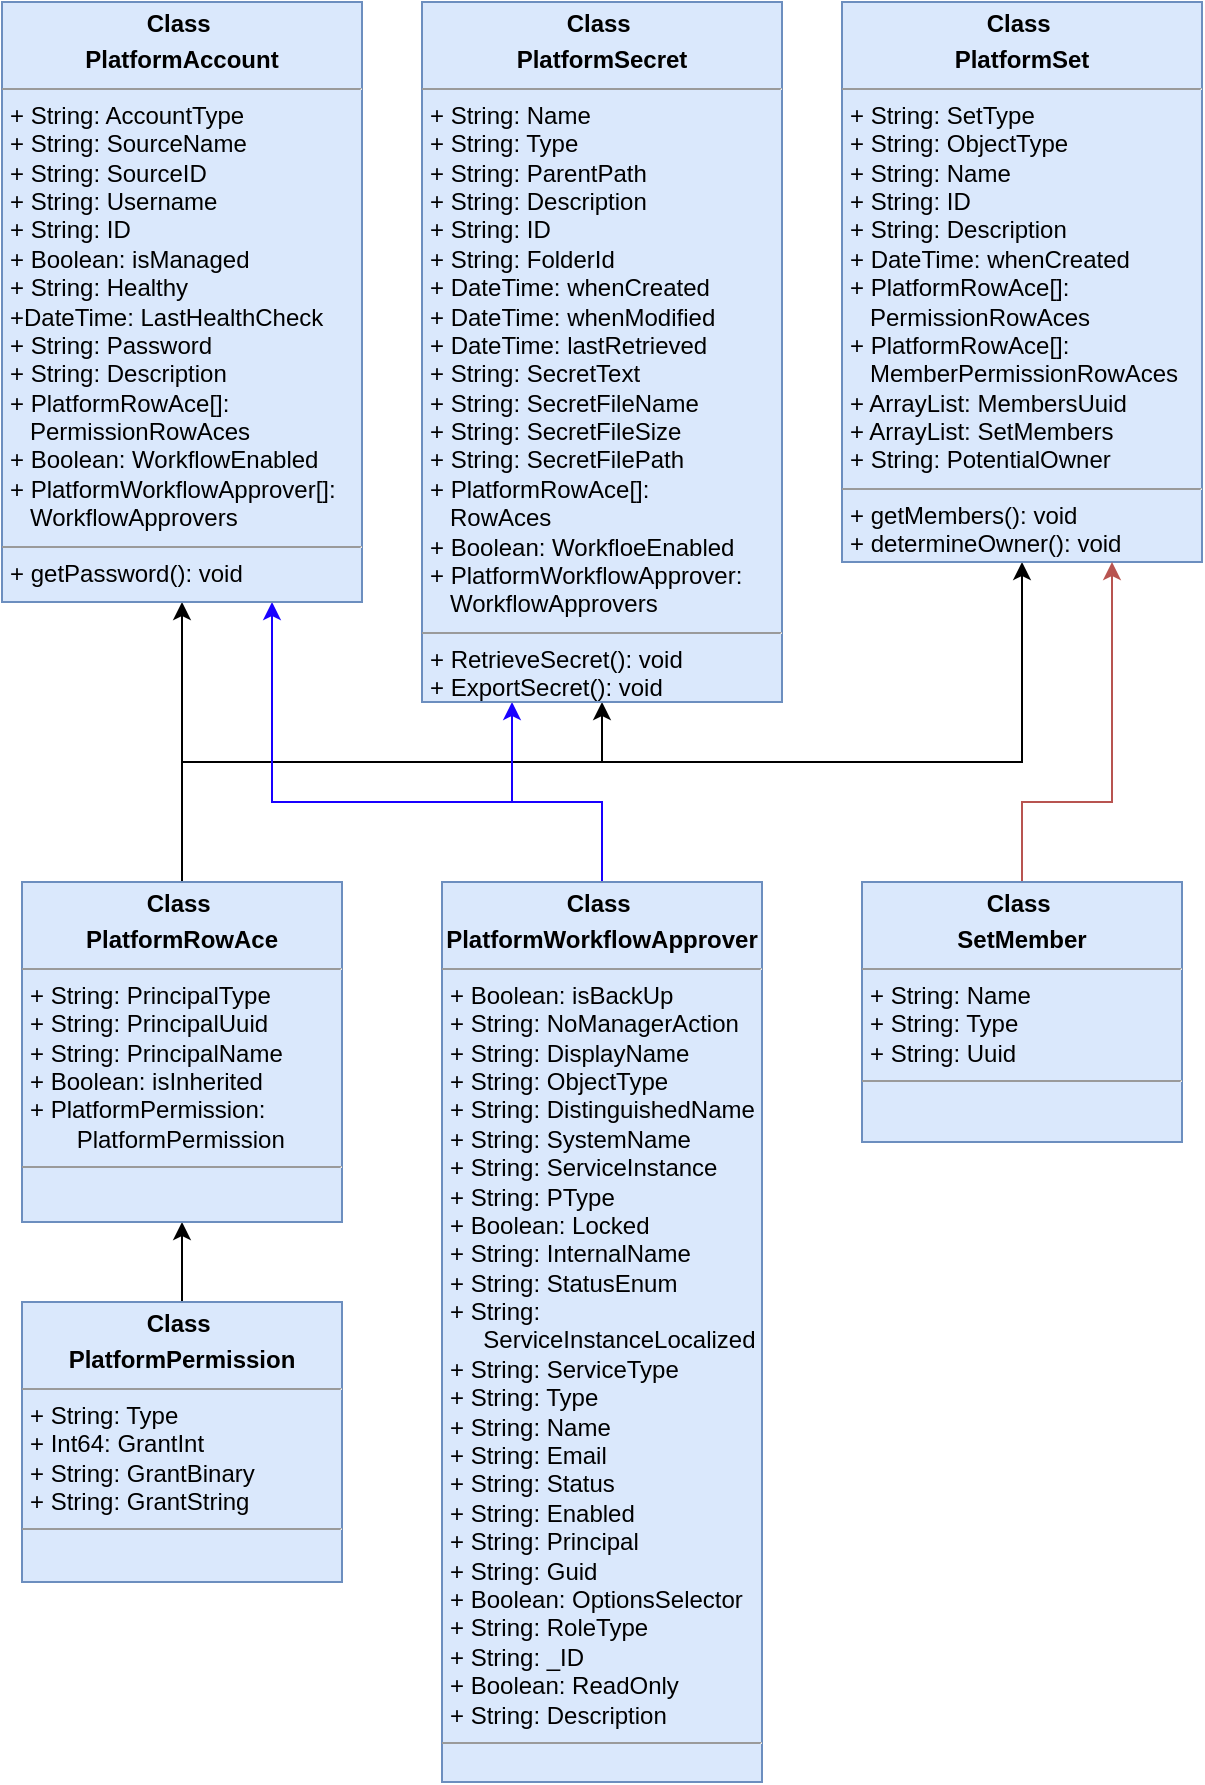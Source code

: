 <mxfile version="16.5.1" type="device"><diagram id="YnCf_WTDuHNfMenVFqaC" name="Page-1"><mxGraphModel dx="1102" dy="1025" grid="1" gridSize="10" guides="1" tooltips="1" connect="1" arrows="1" fold="1" page="1" pageScale="1" pageWidth="850" pageHeight="1100" math="0" shadow="0"><root><mxCell id="0"/><mxCell id="1" parent="0"/><mxCell id="X38_vA64xEPOQpa_aPta-8" style="edgeStyle=orthogonalEdgeStyle;rounded=0;orthogonalLoop=1;jettySize=auto;html=1;entryX=0.5;entryY=1;entryDx=0;entryDy=0;" parent="1" source="X38_vA64xEPOQpa_aPta-2" target="X38_vA64xEPOQpa_aPta-3" edge="1"><mxGeometry relative="1" as="geometry"/></mxCell><mxCell id="X38_vA64xEPOQpa_aPta-2" value="&lt;p style=&quot;margin: 0px ; margin-top: 4px ; text-align: center&quot;&gt;&lt;b&gt;Class&amp;nbsp;&lt;/b&gt;&lt;/p&gt;&lt;p style=&quot;margin: 0px ; margin-top: 4px ; text-align: center&quot;&gt;&lt;b&gt;PlatformPermission&lt;/b&gt;&lt;/p&gt;&lt;hr size=&quot;1&quot;&gt;&lt;p style=&quot;margin: 0px ; margin-left: 4px&quot;&gt;+ String: Type&lt;/p&gt;&lt;p style=&quot;margin: 0px ; margin-left: 4px&quot;&gt;+ Int64: GrantInt&lt;/p&gt;&lt;p style=&quot;margin: 0px ; margin-left: 4px&quot;&gt;+ String: GrantBinary&lt;/p&gt;&lt;p style=&quot;margin: 0px ; margin-left: 4px&quot;&gt;+ String: GrantString&lt;/p&gt;&lt;hr size=&quot;1&quot;&gt;&lt;p style=&quot;margin: 0px ; margin-left: 4px&quot;&gt;&lt;br&gt;&lt;/p&gt;" style="verticalAlign=top;align=left;overflow=fill;fontSize=12;fontFamily=Helvetica;html=1;fillColor=#dae8fc;strokeColor=#6c8ebf;" parent="1" vertex="1"><mxGeometry x="80" y="730" width="160" height="140" as="geometry"/></mxCell><mxCell id="X38_vA64xEPOQpa_aPta-10" style="edgeStyle=orthogonalEdgeStyle;rounded=0;orthogonalLoop=1;jettySize=auto;html=1;entryX=0.5;entryY=1;entryDx=0;entryDy=0;" parent="1" source="X38_vA64xEPOQpa_aPta-3" target="X38_vA64xEPOQpa_aPta-7" edge="1"><mxGeometry relative="1" as="geometry"/></mxCell><mxCell id="X38_vA64xEPOQpa_aPta-14" style="edgeStyle=orthogonalEdgeStyle;rounded=0;orthogonalLoop=1;jettySize=auto;html=1;entryX=0.5;entryY=1;entryDx=0;entryDy=0;" parent="1" source="X38_vA64xEPOQpa_aPta-3" target="X38_vA64xEPOQpa_aPta-5" edge="1"><mxGeometry relative="1" as="geometry"><Array as="points"><mxPoint x="160" y="460"/><mxPoint x="370" y="460"/></Array></mxGeometry></mxCell><mxCell id="X38_vA64xEPOQpa_aPta-15" style="edgeStyle=orthogonalEdgeStyle;rounded=0;orthogonalLoop=1;jettySize=auto;html=1;entryX=0.5;entryY=1;entryDx=0;entryDy=0;" parent="1" source="X38_vA64xEPOQpa_aPta-3" target="X38_vA64xEPOQpa_aPta-6" edge="1"><mxGeometry relative="1" as="geometry"><Array as="points"><mxPoint x="160" y="460"/><mxPoint x="580" y="460"/></Array></mxGeometry></mxCell><mxCell id="X38_vA64xEPOQpa_aPta-3" value="&lt;p style=&quot;margin: 0px ; margin-top: 4px ; text-align: center&quot;&gt;&lt;b&gt;Class&amp;nbsp;&lt;/b&gt;&lt;/p&gt;&lt;p style=&quot;margin: 0px ; margin-top: 4px ; text-align: center&quot;&gt;&lt;b&gt;PlatformRowAce&lt;/b&gt;&lt;/p&gt;&lt;hr size=&quot;1&quot;&gt;&lt;p style=&quot;margin: 0px ; margin-left: 4px&quot;&gt;+ String: PrincipalType&lt;br&gt;&lt;/p&gt;&lt;p style=&quot;margin: 0px ; margin-left: 4px&quot;&gt;+ String: PrincipalUuid&lt;/p&gt;&lt;p style=&quot;margin: 0px ; margin-left: 4px&quot;&gt;+ String: PrincipalName&lt;/p&gt;&lt;p style=&quot;margin: 0px ; margin-left: 4px&quot;&gt;+ Boolean: isInherited&lt;/p&gt;&lt;p style=&quot;margin: 0px ; margin-left: 4px&quot;&gt;+ PlatformPermission:&amp;nbsp;&lt;/p&gt;&lt;p style=&quot;margin: 0px ; margin-left: 4px&quot;&gt;&amp;nbsp; &amp;nbsp; &amp;nbsp; &amp;nbsp;PlatformPermission&lt;/p&gt;&lt;hr size=&quot;1&quot;&gt;&lt;p style=&quot;margin: 0px ; margin-left: 4px&quot;&gt;&lt;br&gt;&lt;/p&gt;" style="verticalAlign=top;align=left;overflow=fill;fontSize=12;fontFamily=Helvetica;html=1;fillColor=#dae8fc;strokeColor=#6c8ebf;" parent="1" vertex="1"><mxGeometry x="80" y="520" width="160" height="170" as="geometry"/></mxCell><mxCell id="X38_vA64xEPOQpa_aPta-17" style="edgeStyle=orthogonalEdgeStyle;rounded=0;orthogonalLoop=1;jettySize=auto;html=1;entryX=0.75;entryY=1;entryDx=0;entryDy=0;strokeColor=#1900FF;" parent="1" source="X38_vA64xEPOQpa_aPta-4" target="X38_vA64xEPOQpa_aPta-7" edge="1"><mxGeometry relative="1" as="geometry"><Array as="points"><mxPoint x="370" y="480"/><mxPoint x="205" y="480"/></Array></mxGeometry></mxCell><mxCell id="X38_vA64xEPOQpa_aPta-18" style="edgeStyle=orthogonalEdgeStyle;rounded=0;orthogonalLoop=1;jettySize=auto;html=1;entryX=0.25;entryY=1;entryDx=0;entryDy=0;strokeColor=#1900FF;" parent="1" source="X38_vA64xEPOQpa_aPta-4" target="X38_vA64xEPOQpa_aPta-5" edge="1"><mxGeometry relative="1" as="geometry"><Array as="points"><mxPoint x="370" y="480"/><mxPoint x="325" y="480"/></Array></mxGeometry></mxCell><mxCell id="X38_vA64xEPOQpa_aPta-4" value="&lt;p style=&quot;margin: 0px ; margin-top: 4px ; text-align: center&quot;&gt;&lt;b&gt;Class&amp;nbsp;&lt;/b&gt;&lt;/p&gt;&lt;p style=&quot;margin: 0px ; margin-top: 4px ; text-align: center&quot;&gt;&lt;b&gt;PlatformWorkflowApprover&lt;/b&gt;&lt;/p&gt;&lt;hr size=&quot;1&quot;&gt;&lt;p style=&quot;margin: 0px ; margin-left: 4px&quot;&gt;+ Boolean: isBackUp&lt;br&gt;&lt;/p&gt;&lt;p style=&quot;margin: 0px ; margin-left: 4px&quot;&gt;+ String: NoManagerAction&lt;/p&gt;&lt;p style=&quot;margin: 0px ; margin-left: 4px&quot;&gt;+ String: DisplayName&lt;/p&gt;&lt;p style=&quot;margin: 0px ; margin-left: 4px&quot;&gt;+ String: ObjectType&lt;/p&gt;&lt;p style=&quot;margin: 0px ; margin-left: 4px&quot;&gt;+ String: DistinguishedName&lt;/p&gt;&lt;p style=&quot;margin: 0px ; margin-left: 4px&quot;&gt;+ String: SystemName&lt;/p&gt;&lt;p style=&quot;margin: 0px ; margin-left: 4px&quot;&gt;+ String: ServiceInstance&lt;/p&gt;&lt;p style=&quot;margin: 0px ; margin-left: 4px&quot;&gt;+ String: PType&lt;/p&gt;&lt;p style=&quot;margin: 0px ; margin-left: 4px&quot;&gt;+ Boolean: Locked&lt;/p&gt;&lt;p style=&quot;margin: 0px ; margin-left: 4px&quot;&gt;+ String: InternalName&lt;/p&gt;&lt;p style=&quot;margin: 0px ; margin-left: 4px&quot;&gt;+ String: StatusEnum&lt;/p&gt;&lt;p style=&quot;margin: 0px ; margin-left: 4px&quot;&gt;+ String:&amp;nbsp;&lt;/p&gt;&lt;p style=&quot;margin: 0px ; margin-left: 4px&quot;&gt;&amp;nbsp; &amp;nbsp; &amp;nbsp;ServiceInstanceLocalized&lt;/p&gt;&lt;p style=&quot;margin: 0px ; margin-left: 4px&quot;&gt;+ String: ServiceType&lt;/p&gt;&lt;p style=&quot;margin: 0px ; margin-left: 4px&quot;&gt;+ String: Type&lt;/p&gt;&lt;p style=&quot;margin: 0px ; margin-left: 4px&quot;&gt;+ String: Name&lt;/p&gt;&lt;p style=&quot;margin: 0px ; margin-left: 4px&quot;&gt;+ String: Email&lt;/p&gt;&lt;p style=&quot;margin: 0px ; margin-left: 4px&quot;&gt;+ String: Status&lt;/p&gt;&lt;p style=&quot;margin: 0px ; margin-left: 4px&quot;&gt;+ String: Enabled&lt;/p&gt;&lt;p style=&quot;margin: 0px ; margin-left: 4px&quot;&gt;+ String: Principal&lt;/p&gt;&lt;p style=&quot;margin: 0px ; margin-left: 4px&quot;&gt;+ String: Guid&lt;/p&gt;&lt;p style=&quot;margin: 0px ; margin-left: 4px&quot;&gt;+ Boolean: OptionsSelector&lt;/p&gt;&lt;p style=&quot;margin: 0px ; margin-left: 4px&quot;&gt;+ String: RoleType&lt;/p&gt;&lt;p style=&quot;margin: 0px ; margin-left: 4px&quot;&gt;+ String: _ID&lt;/p&gt;&lt;p style=&quot;margin: 0px ; margin-left: 4px&quot;&gt;+ Boolean: ReadOnly&lt;/p&gt;&lt;p style=&quot;margin: 0px ; margin-left: 4px&quot;&gt;+ String: Description&lt;/p&gt;&lt;hr size=&quot;1&quot;&gt;&lt;p style=&quot;margin: 0px ; margin-left: 4px&quot;&gt;&lt;br&gt;&lt;/p&gt;" style="verticalAlign=top;align=left;overflow=fill;fontSize=12;fontFamily=Helvetica;html=1;fillColor=#dae8fc;strokeColor=#6c8ebf;" parent="1" vertex="1"><mxGeometry x="290" y="520" width="160" height="450" as="geometry"/></mxCell><mxCell id="X38_vA64xEPOQpa_aPta-5" value="&lt;p style=&quot;margin: 0px ; margin-top: 4px ; text-align: center&quot;&gt;&lt;b&gt;Class&amp;nbsp;&lt;/b&gt;&lt;/p&gt;&lt;p style=&quot;margin: 0px ; margin-top: 4px ; text-align: center&quot;&gt;&lt;b&gt;PlatformSecret&lt;/b&gt;&lt;/p&gt;&lt;hr size=&quot;1&quot;&gt;&lt;p style=&quot;margin: 0px ; margin-left: 4px&quot;&gt;+ String: Name&lt;br&gt;&lt;/p&gt;&lt;p style=&quot;margin: 0px ; margin-left: 4px&quot;&gt;+ String: Type&lt;/p&gt;&lt;p style=&quot;margin: 0px ; margin-left: 4px&quot;&gt;+ String: ParentPath&lt;/p&gt;&lt;p style=&quot;margin: 0px ; margin-left: 4px&quot;&gt;+ String: Description&lt;/p&gt;&lt;p style=&quot;margin: 0px ; margin-left: 4px&quot;&gt;+ String: ID&lt;/p&gt;&lt;p style=&quot;margin: 0px ; margin-left: 4px&quot;&gt;+ String: FolderId&lt;/p&gt;&lt;p style=&quot;margin: 0px ; margin-left: 4px&quot;&gt;+ DateTime: whenCreated&lt;/p&gt;&lt;p style=&quot;margin: 0px ; margin-left: 4px&quot;&gt;+ DateTime: whenModified&lt;/p&gt;&lt;p style=&quot;margin: 0px ; margin-left: 4px&quot;&gt;+ DateTime: lastRetrieved&lt;/p&gt;&lt;p style=&quot;margin: 0px ; margin-left: 4px&quot;&gt;+ String: SecretText&lt;/p&gt;&lt;p style=&quot;margin: 0px ; margin-left: 4px&quot;&gt;+ String: SecretFileName&lt;/p&gt;&lt;p style=&quot;margin: 0px ; margin-left: 4px&quot;&gt;+ String: SecretFileSize&lt;/p&gt;&lt;p style=&quot;margin: 0px ; margin-left: 4px&quot;&gt;+ String: SecretFilePath&lt;/p&gt;&lt;p style=&quot;margin: 0px ; margin-left: 4px&quot;&gt;+ PlatformRowAce[]:&amp;nbsp;&lt;/p&gt;&lt;p style=&quot;margin: 0px ; margin-left: 4px&quot;&gt;&amp;nbsp; &amp;nbsp;RowAces&lt;/p&gt;&lt;p style=&quot;margin: 0px ; margin-left: 4px&quot;&gt;+ Boolean: WorkfloeEnabled&lt;/p&gt;&lt;p style=&quot;margin: 0px ; margin-left: 4px&quot;&gt;+ PlatformWorkflowApprover:&lt;/p&gt;&lt;p style=&quot;margin: 0px ; margin-left: 4px&quot;&gt;&amp;nbsp; &amp;nbsp;WorkflowApprovers&lt;br&gt;&lt;/p&gt;&lt;hr size=&quot;1&quot;&gt;&lt;p style=&quot;margin: 0px ; margin-left: 4px&quot;&gt;+ RetrieveSecret(): void&lt;/p&gt;&lt;p style=&quot;margin: 0px ; margin-left: 4px&quot;&gt;+ ExportSecret(): void&lt;/p&gt;" style="verticalAlign=top;align=left;overflow=fill;fontSize=12;fontFamily=Helvetica;html=1;fillColor=#dae8fc;strokeColor=#6c8ebf;" parent="1" vertex="1"><mxGeometry x="280" y="80" width="180" height="350" as="geometry"/></mxCell><mxCell id="X38_vA64xEPOQpa_aPta-6" value="&lt;p style=&quot;margin: 0px ; margin-top: 4px ; text-align: center&quot;&gt;&lt;b&gt;Class&amp;nbsp;&lt;/b&gt;&lt;/p&gt;&lt;p style=&quot;margin: 0px ; margin-top: 4px ; text-align: center&quot;&gt;&lt;b&gt;PlatformSet&lt;/b&gt;&lt;/p&gt;&lt;hr size=&quot;1&quot;&gt;&lt;p style=&quot;margin: 0px ; margin-left: 4px&quot;&gt;+ String: SetType&lt;/p&gt;&lt;p style=&quot;margin: 0px ; margin-left: 4px&quot;&gt;+ String: ObjectType&lt;br&gt;&lt;/p&gt;&lt;p style=&quot;margin: 0px ; margin-left: 4px&quot;&gt;+ String: Name&lt;/p&gt;&lt;p style=&quot;margin: 0px ; margin-left: 4px&quot;&gt;+ String: ID&lt;/p&gt;&lt;p style=&quot;margin: 0px ; margin-left: 4px&quot;&gt;+ String: Description&lt;/p&gt;&lt;p style=&quot;margin: 0px ; margin-left: 4px&quot;&gt;+ DateTime: whenCreated&lt;/p&gt;&lt;p style=&quot;margin: 0px ; margin-left: 4px&quot;&gt;+ PlatformRowAce[]:&amp;nbsp;&lt;/p&gt;&lt;p style=&quot;margin: 0px ; margin-left: 4px&quot;&gt;&amp;nbsp; &amp;nbsp;PermissionRowAces&lt;/p&gt;&lt;p style=&quot;margin: 0px ; margin-left: 4px&quot;&gt;+ PlatformRowAce[]:&lt;/p&gt;&lt;p style=&quot;margin: 0px ; margin-left: 4px&quot;&gt;&amp;nbsp; &amp;nbsp;MemberPermissionRowAces&lt;/p&gt;&lt;p style=&quot;margin: 0px ; margin-left: 4px&quot;&gt;+ ArrayList: MembersUuid&lt;/p&gt;&lt;p style=&quot;margin: 0px ; margin-left: 4px&quot;&gt;+ ArrayList: SetMembers&lt;/p&gt;&lt;p style=&quot;margin: 0px ; margin-left: 4px&quot;&gt;+ String: PotentialOwner&lt;/p&gt;&lt;hr size=&quot;1&quot;&gt;&lt;p style=&quot;margin: 0px ; margin-left: 4px&quot;&gt;+ getMembers(): void&lt;/p&gt;&lt;p style=&quot;margin: 0px ; margin-left: 4px&quot;&gt;+ determineOwner(): void&lt;/p&gt;" style="verticalAlign=top;align=left;overflow=fill;fontSize=12;fontFamily=Helvetica;html=1;fillColor=#dae8fc;strokeColor=#6c8ebf;" parent="1" vertex="1"><mxGeometry x="490" y="80" width="180" height="280" as="geometry"/></mxCell><mxCell id="X38_vA64xEPOQpa_aPta-7" value="&lt;p style=&quot;margin: 0px ; margin-top: 4px ; text-align: center&quot;&gt;&lt;b&gt;Class&amp;nbsp;&lt;/b&gt;&lt;/p&gt;&lt;p style=&quot;margin: 0px ; margin-top: 4px ; text-align: center&quot;&gt;&lt;b&gt;PlatformAccount&lt;/b&gt;&lt;/p&gt;&lt;hr size=&quot;1&quot;&gt;&lt;p style=&quot;margin: 0px ; margin-left: 4px&quot;&gt;+ String: AccountType&lt;br&gt;&lt;/p&gt;&lt;p style=&quot;margin: 0px ; margin-left: 4px&quot;&gt;+ String: SourceName&lt;/p&gt;&lt;p style=&quot;margin: 0px ; margin-left: 4px&quot;&gt;+ String: SourceID&lt;/p&gt;&lt;p style=&quot;margin: 0px ; margin-left: 4px&quot;&gt;+ String: Username&lt;/p&gt;&lt;p style=&quot;margin: 0px ; margin-left: 4px&quot;&gt;+ String: ID&lt;/p&gt;&lt;p style=&quot;margin: 0px ; margin-left: 4px&quot;&gt;+ Boolean: isManaged&lt;/p&gt;&lt;p style=&quot;margin: 0px ; margin-left: 4px&quot;&gt;+ String: Healthy&lt;/p&gt;&lt;p style=&quot;margin: 0px ; margin-left: 4px&quot;&gt;+DateTime: LastHealthCheck&lt;/p&gt;&lt;p style=&quot;margin: 0px ; margin-left: 4px&quot;&gt;+ String: Password&lt;/p&gt;&lt;p style=&quot;margin: 0px ; margin-left: 4px&quot;&gt;+ String: Description&lt;/p&gt;&lt;p style=&quot;margin: 0px ; margin-left: 4px&quot;&gt;+ PlatformRowAce[]:&lt;/p&gt;&lt;p style=&quot;margin: 0px ; margin-left: 4px&quot;&gt;&amp;nbsp; &amp;nbsp;PermissionRowAces&lt;/p&gt;&lt;p style=&quot;margin: 0px ; margin-left: 4px&quot;&gt;+ Boolean: WorkflowEnabled&lt;/p&gt;&lt;p style=&quot;margin: 0px ; margin-left: 4px&quot;&gt;+ PlatformWorkflowApprover[]:&lt;/p&gt;&lt;p style=&quot;margin: 0px ; margin-left: 4px&quot;&gt;&amp;nbsp; &amp;nbsp;WorkflowApprovers&lt;br&gt;&lt;/p&gt;&lt;hr size=&quot;1&quot;&gt;&lt;p style=&quot;margin: 0px ; margin-left: 4px&quot;&gt;+ getPassword(): void&lt;/p&gt;" style="verticalAlign=top;align=left;overflow=fill;fontSize=12;fontFamily=Helvetica;html=1;fillColor=#dae8fc;strokeColor=#6c8ebf;" parent="1" vertex="1"><mxGeometry x="70" y="80" width="180" height="300" as="geometry"/></mxCell><mxCell id="auRMKOK3rRQNeUnBfZcZ-2" style="edgeStyle=orthogonalEdgeStyle;rounded=0;orthogonalLoop=1;jettySize=auto;html=1;entryX=0.75;entryY=1;entryDx=0;entryDy=0;fillColor=#f8cecc;strokeColor=#b85450;" parent="1" source="auRMKOK3rRQNeUnBfZcZ-1" target="X38_vA64xEPOQpa_aPta-6" edge="1"><mxGeometry relative="1" as="geometry"><Array as="points"><mxPoint x="580" y="480"/><mxPoint x="625" y="480"/></Array></mxGeometry></mxCell><mxCell id="auRMKOK3rRQNeUnBfZcZ-1" value="&lt;p style=&quot;margin: 0px ; margin-top: 4px ; text-align: center&quot;&gt;&lt;b&gt;Class&amp;nbsp;&lt;/b&gt;&lt;/p&gt;&lt;p style=&quot;margin: 0px ; margin-top: 4px ; text-align: center&quot;&gt;&lt;b&gt;SetMember&lt;/b&gt;&lt;/p&gt;&lt;hr size=&quot;1&quot;&gt;&lt;p style=&quot;margin: 0px ; margin-left: 4px&quot;&gt;+ String: Name&lt;/p&gt;&lt;p style=&quot;margin: 0px ; margin-left: 4px&quot;&gt;+ String: Type&lt;/p&gt;&lt;p style=&quot;margin: 0px ; margin-left: 4px&quot;&gt;+ String: Uuid&lt;br&gt;&lt;/p&gt;&lt;hr size=&quot;1&quot;&gt;&lt;p style=&quot;margin: 0px ; margin-left: 4px&quot;&gt;&lt;br&gt;&lt;/p&gt;" style="verticalAlign=top;align=left;overflow=fill;fontSize=12;fontFamily=Helvetica;html=1;fillColor=#dae8fc;strokeColor=#6c8ebf;" parent="1" vertex="1"><mxGeometry x="500" y="520" width="160" height="130" as="geometry"/></mxCell></root></mxGraphModel></diagram></mxfile>